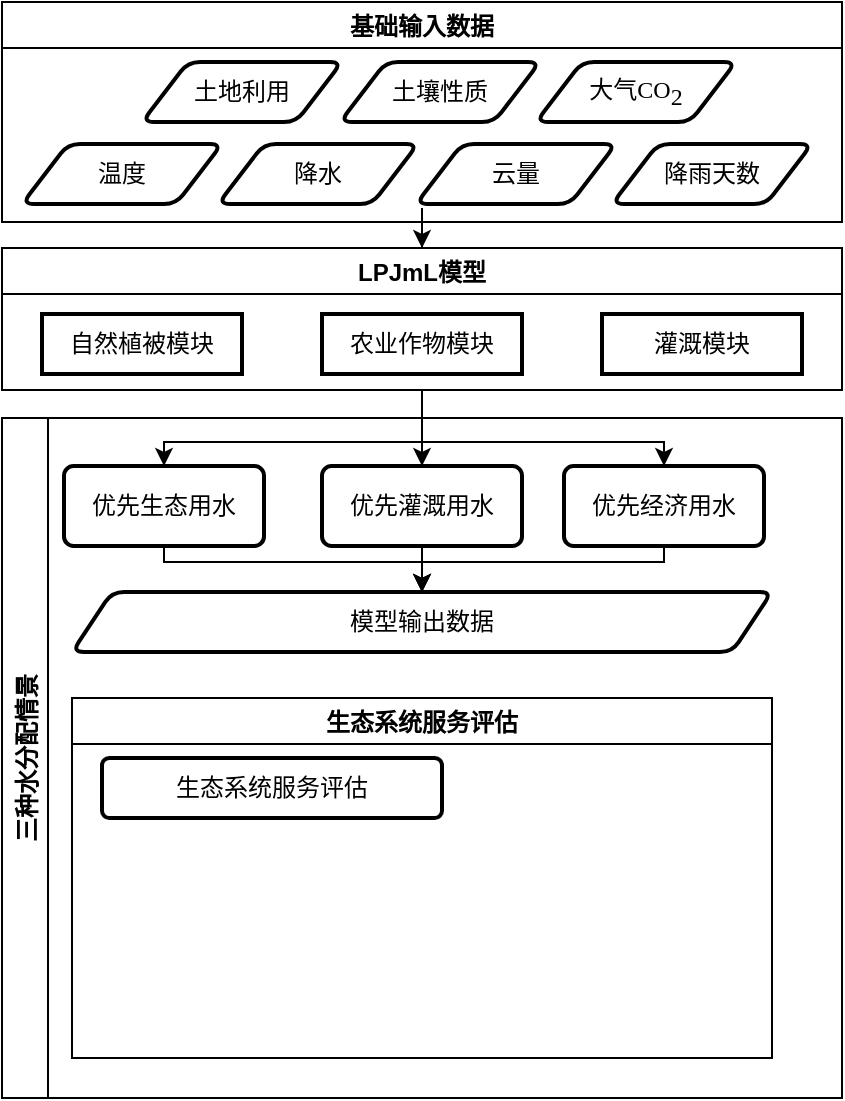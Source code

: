 <mxfile version="14.9.0" type="github">
  <diagram id="KzU6OWMET0ikFXKX8fpt" name="第 1 页">
    <mxGraphModel dx="725" dy="522" grid="1" gridSize="10" guides="1" tooltips="1" connect="1" arrows="1" fold="1" page="1" pageScale="1" pageWidth="827" pageHeight="1169" math="0" shadow="0">
      <root>
        <mxCell id="0" />
        <mxCell id="1" parent="0" />
        <mxCell id="FaUYwd_Z24W162cdU9Y5-39" style="edgeStyle=orthogonalEdgeStyle;rounded=0;orthogonalLoop=1;jettySize=auto;html=1;entryX=0.5;entryY=0;entryDx=0;entryDy=0;" edge="1" parent="1" source="FaUYwd_Z24W162cdU9Y5-18" target="FaUYwd_Z24W162cdU9Y5-26">
          <mxGeometry relative="1" as="geometry" />
        </mxCell>
        <mxCell id="FaUYwd_Z24W162cdU9Y5-18" value="基础输入数据" style="swimlane;" vertex="1" parent="1">
          <mxGeometry x="40" y="20" width="420" height="110" as="geometry" />
        </mxCell>
        <mxCell id="FaUYwd_Z24W162cdU9Y5-19" value="温度" style="shape=parallelogram;html=1;strokeWidth=2;perimeter=parallelogramPerimeter;whiteSpace=wrap;rounded=1;arcSize=12;size=0.23;" vertex="1" parent="FaUYwd_Z24W162cdU9Y5-18">
          <mxGeometry x="10" y="71" width="100" height="30" as="geometry" />
        </mxCell>
        <mxCell id="FaUYwd_Z24W162cdU9Y5-20" value="降水" style="shape=parallelogram;html=1;strokeWidth=2;perimeter=parallelogramPerimeter;whiteSpace=wrap;rounded=1;arcSize=12;size=0.23;" vertex="1" parent="FaUYwd_Z24W162cdU9Y5-18">
          <mxGeometry x="108" y="71" width="100" height="30" as="geometry" />
        </mxCell>
        <mxCell id="FaUYwd_Z24W162cdU9Y5-21" value="云量" style="shape=parallelogram;html=1;strokeWidth=2;perimeter=parallelogramPerimeter;whiteSpace=wrap;rounded=1;arcSize=12;size=0.23;" vertex="1" parent="FaUYwd_Z24W162cdU9Y5-18">
          <mxGeometry x="207" y="71" width="100" height="30" as="geometry" />
        </mxCell>
        <mxCell id="FaUYwd_Z24W162cdU9Y5-22" value="降雨天数" style="shape=parallelogram;html=1;strokeWidth=2;perimeter=parallelogramPerimeter;whiteSpace=wrap;rounded=1;arcSize=12;size=0.23;" vertex="1" parent="FaUYwd_Z24W162cdU9Y5-18">
          <mxGeometry x="305" y="71" width="100" height="30" as="geometry" />
        </mxCell>
        <mxCell id="FaUYwd_Z24W162cdU9Y5-23" value="土地利用" style="shape=parallelogram;html=1;strokeWidth=2;perimeter=parallelogramPerimeter;whiteSpace=wrap;rounded=1;arcSize=12;size=0.23;" vertex="1" parent="FaUYwd_Z24W162cdU9Y5-18">
          <mxGeometry x="70" y="30" width="100" height="30" as="geometry" />
        </mxCell>
        <mxCell id="FaUYwd_Z24W162cdU9Y5-24" value="土壤性质" style="shape=parallelogram;html=1;strokeWidth=2;perimeter=parallelogramPerimeter;whiteSpace=wrap;rounded=1;arcSize=12;size=0.23;" vertex="1" parent="FaUYwd_Z24W162cdU9Y5-18">
          <mxGeometry x="169" y="30" width="100" height="30" as="geometry" />
        </mxCell>
        <mxCell id="FaUYwd_Z24W162cdU9Y5-25" value="&lt;p style=&quot;margin-top: 0pt ; margin-bottom: 0pt ; margin-left: 0in ; text-align: left ; direction: ltr ; unicode-bidi: embed ; word-break: normal&quot;&gt;&lt;span&gt;大气&lt;/span&gt;&lt;span style=&quot;font-family: &amp;#34;calibri&amp;#34;&quot;&gt;CO&lt;/span&gt;&lt;span style=&quot;font-family: &amp;#34;calibri&amp;#34; ; vertical-align: sub&quot;&gt;2&lt;/span&gt;&lt;/p&gt;" style="shape=parallelogram;html=1;strokeWidth=2;perimeter=parallelogramPerimeter;whiteSpace=wrap;rounded=1;arcSize=12;size=0.23;" vertex="1" parent="FaUYwd_Z24W162cdU9Y5-18">
          <mxGeometry x="267" y="30" width="100" height="30" as="geometry" />
        </mxCell>
        <mxCell id="FaUYwd_Z24W162cdU9Y5-49" style="edgeStyle=orthogonalEdgeStyle;rounded=0;orthogonalLoop=1;jettySize=auto;html=1;exitX=0.5;exitY=1;exitDx=0;exitDy=0;entryX=0.5;entryY=0;entryDx=0;entryDy=0;" edge="1" parent="1" source="FaUYwd_Z24W162cdU9Y5-26" target="FaUYwd_Z24W162cdU9Y5-16">
          <mxGeometry relative="1" as="geometry" />
        </mxCell>
        <mxCell id="FaUYwd_Z24W162cdU9Y5-50" style="edgeStyle=orthogonalEdgeStyle;rounded=0;orthogonalLoop=1;jettySize=auto;html=1;exitX=0.5;exitY=1;exitDx=0;exitDy=0;entryX=0.5;entryY=0;entryDx=0;entryDy=0;" edge="1" parent="1" source="FaUYwd_Z24W162cdU9Y5-26" target="FaUYwd_Z24W162cdU9Y5-15">
          <mxGeometry relative="1" as="geometry">
            <Array as="points">
              <mxPoint x="250" y="240" />
              <mxPoint x="121" y="240" />
            </Array>
          </mxGeometry>
        </mxCell>
        <mxCell id="FaUYwd_Z24W162cdU9Y5-51" style="edgeStyle=orthogonalEdgeStyle;rounded=0;orthogonalLoop=1;jettySize=auto;html=1;exitX=0.5;exitY=1;exitDx=0;exitDy=0;entryX=0.5;entryY=0;entryDx=0;entryDy=0;" edge="1" parent="1" source="FaUYwd_Z24W162cdU9Y5-26" target="FaUYwd_Z24W162cdU9Y5-17">
          <mxGeometry relative="1" as="geometry">
            <Array as="points">
              <mxPoint x="250" y="240" />
              <mxPoint x="371" y="240" />
            </Array>
          </mxGeometry>
        </mxCell>
        <mxCell id="FaUYwd_Z24W162cdU9Y5-26" value="LPJmL模型" style="swimlane;" vertex="1" parent="1">
          <mxGeometry x="40" y="143" width="420" height="71" as="geometry" />
        </mxCell>
        <mxCell id="FaUYwd_Z24W162cdU9Y5-34" value="自然植被模块" style="rounded=0;whiteSpace=wrap;html=1;strokeWidth=2;arcSize=12;" vertex="1" parent="FaUYwd_Z24W162cdU9Y5-26">
          <mxGeometry x="20" y="33" width="100" height="30" as="geometry" />
        </mxCell>
        <mxCell id="FaUYwd_Z24W162cdU9Y5-35" value="农业作物模块" style="rounded=0;whiteSpace=wrap;html=1;strokeWidth=2;arcSize=12;" vertex="1" parent="FaUYwd_Z24W162cdU9Y5-26">
          <mxGeometry x="160" y="33" width="100" height="30" as="geometry" />
        </mxCell>
        <mxCell id="FaUYwd_Z24W162cdU9Y5-36" value="灌溉模块" style="rounded=0;whiteSpace=wrap;html=1;strokeWidth=2;arcSize=12;" vertex="1" parent="FaUYwd_Z24W162cdU9Y5-26">
          <mxGeometry x="300" y="33" width="100" height="30" as="geometry" />
        </mxCell>
        <mxCell id="FaUYwd_Z24W162cdU9Y5-28" value="三种水分配情景" style="swimlane;horizontal=0;" vertex="1" parent="1">
          <mxGeometry x="40" y="228" width="420" height="340" as="geometry" />
        </mxCell>
        <mxCell id="FaUYwd_Z24W162cdU9Y5-44" style="edgeStyle=orthogonalEdgeStyle;rounded=0;orthogonalLoop=1;jettySize=auto;html=1;exitX=0.5;exitY=1;exitDx=0;exitDy=0;entryX=0.5;entryY=0;entryDx=0;entryDy=0;" edge="1" parent="FaUYwd_Z24W162cdU9Y5-28" source="FaUYwd_Z24W162cdU9Y5-15" target="FaUYwd_Z24W162cdU9Y5-43">
          <mxGeometry relative="1" as="geometry">
            <mxPoint x="82" y="89" as="targetPoint" />
            <Array as="points">
              <mxPoint x="81" y="72" />
              <mxPoint x="210" y="72" />
            </Array>
          </mxGeometry>
        </mxCell>
        <mxCell id="FaUYwd_Z24W162cdU9Y5-15" value="优先生态用水" style="rounded=1;whiteSpace=wrap;html=1;strokeWidth=2;arcSize=12;" vertex="1" parent="FaUYwd_Z24W162cdU9Y5-28">
          <mxGeometry x="31" y="24" width="100" height="40" as="geometry" />
        </mxCell>
        <mxCell id="FaUYwd_Z24W162cdU9Y5-45" style="edgeStyle=orthogonalEdgeStyle;rounded=0;orthogonalLoop=1;jettySize=auto;html=1;entryX=0.5;entryY=0;entryDx=0;entryDy=0;" edge="1" parent="FaUYwd_Z24W162cdU9Y5-28" source="FaUYwd_Z24W162cdU9Y5-16" target="FaUYwd_Z24W162cdU9Y5-43">
          <mxGeometry relative="1" as="geometry" />
        </mxCell>
        <mxCell id="FaUYwd_Z24W162cdU9Y5-16" value="优先灌溉用水" style="rounded=1;whiteSpace=wrap;html=1;strokeWidth=2;arcSize=12;" vertex="1" parent="FaUYwd_Z24W162cdU9Y5-28">
          <mxGeometry x="160" y="24" width="100" height="40" as="geometry" />
        </mxCell>
        <mxCell id="FaUYwd_Z24W162cdU9Y5-46" style="edgeStyle=orthogonalEdgeStyle;rounded=0;orthogonalLoop=1;jettySize=auto;html=1;entryX=0.5;entryY=0;entryDx=0;entryDy=0;" edge="1" parent="FaUYwd_Z24W162cdU9Y5-28" source="FaUYwd_Z24W162cdU9Y5-17" target="FaUYwd_Z24W162cdU9Y5-43">
          <mxGeometry relative="1" as="geometry">
            <Array as="points">
              <mxPoint x="331" y="72" />
              <mxPoint x="210" y="72" />
            </Array>
          </mxGeometry>
        </mxCell>
        <mxCell id="FaUYwd_Z24W162cdU9Y5-17" value="优先经济用水" style="rounded=1;whiteSpace=wrap;html=1;strokeWidth=2;arcSize=12;" vertex="1" parent="FaUYwd_Z24W162cdU9Y5-28">
          <mxGeometry x="281" y="24" width="100" height="40" as="geometry" />
        </mxCell>
        <mxCell id="FaUYwd_Z24W162cdU9Y5-43" value="模型输出数据" style="shape=parallelogram;perimeter=parallelogramPerimeter;whiteSpace=wrap;html=1;fixedSize=1;rounded=1;strokeWidth=2;arcSize=12;" vertex="1" parent="FaUYwd_Z24W162cdU9Y5-28">
          <mxGeometry x="35" y="87" width="350" height="30" as="geometry" />
        </mxCell>
        <mxCell id="FaUYwd_Z24W162cdU9Y5-48" value="生态系统服务评估" style="swimlane;rounded=0;" vertex="1" parent="FaUYwd_Z24W162cdU9Y5-28">
          <mxGeometry x="35" y="140" width="350" height="180" as="geometry" />
        </mxCell>
        <mxCell id="FaUYwd_Z24W162cdU9Y5-47" value="生态系统服务评估" style="rounded=1;whiteSpace=wrap;html=1;strokeWidth=2;arcSize=12;" vertex="1" parent="1">
          <mxGeometry x="90" y="398" width="170" height="30" as="geometry" />
        </mxCell>
      </root>
    </mxGraphModel>
  </diagram>
</mxfile>

